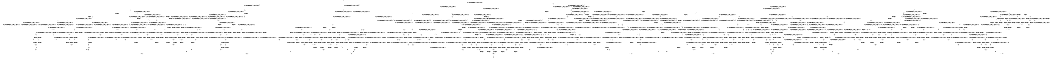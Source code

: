 digraph BCG {
size = "7, 10.5";
center = TRUE;
node [shape = circle];
0 [peripheries = 2];
0 -> 1 [label = "EX !0 !ATOMIC_EXCH_BRANCH (1, +1, TRUE, +0, 3, TRUE) !{}"];
0 -> 2 [label = "EX !2 !ATOMIC_EXCH_BRANCH (1, +1, TRUE, +1, 1, FALSE) !{}"];
0 -> 3 [label = "EX !1 !ATOMIC_EXCH_BRANCH (1, +0, TRUE, +0, 1, TRUE) !{}"];
1 -> 4 [label = "EX !2 !ATOMIC_EXCH_BRANCH (1, +1, TRUE, +1, 1, TRUE) !{0}"];
1 -> 5 [label = "EX !1 !ATOMIC_EXCH_BRANCH (1, +0, TRUE, +0, 1, FALSE) !{0}"];
1 -> 6 [label = "TERMINATE !0"];
2 -> 7 [label = "EX !0 !ATOMIC_EXCH_BRANCH (1, +1, TRUE, +0, 3, FALSE) !{0, 1, 2}"];
2 -> 8 [label = "EX !1 !ATOMIC_EXCH_BRANCH (1, +0, TRUE, +0, 1, FALSE) !{0, 1, 2}"];
2 -> 9 [label = "TERMINATE !2"];
2 -> 10 [label = "EX !0 !ATOMIC_EXCH_BRANCH (1, +1, TRUE, +0, 3, FALSE) !{0, 1, 2}"];
3 -> 11 [label = "EX !1 !ATOMIC_EXCH_BRANCH (1, +0, TRUE, +0, 1, TRUE) !{0, 1}"];
3 -> 12 [label = "EX !0 !ATOMIC_EXCH_BRANCH (1, +1, TRUE, +0, 3, TRUE) !{0, 1}"];
3 -> 13 [label = "EX !2 !ATOMIC_EXCH_BRANCH (1, +1, TRUE, +1, 1, FALSE) !{0, 1}"];
3 -> 14 [label = "EX !0 !ATOMIC_EXCH_BRANCH (1, +1, TRUE, +0, 3, TRUE) !{0, 1}"];
4 -> 15 [label = "EX !2 !ATOMIC_EXCH_BRANCH (1, +1, TRUE, +1, 1, TRUE) !{0, 1, 2}"];
4 -> 16 [label = "EX !1 !ATOMIC_EXCH_BRANCH (1, +0, TRUE, +0, 1, FALSE) !{0, 1, 2}"];
4 -> 17 [label = "TERMINATE !0"];
5 -> 18 [label = "EX !2 !ATOMIC_EXCH_BRANCH (1, +1, TRUE, +1, 1, FALSE) !{0, 1}"];
5 -> 19 [label = "TERMINATE !0"];
5 -> 20 [label = "TERMINATE !1"];
6 -> 21 [label = "EX !2 !ATOMIC_EXCH_BRANCH (1, +1, TRUE, +1, 1, TRUE) !{}"];
6 -> 22 [label = "EX !1 !ATOMIC_EXCH_BRANCH (1, +0, TRUE, +0, 1, FALSE) !{}"];
7 -> 23 [label = "EX !0 !ATOMIC_EXCH_BRANCH (1, +0, TRUE, +1, 1, TRUE) !{0, 1, 2}"];
7 -> 24 [label = "EX !1 !ATOMIC_EXCH_BRANCH (1, +0, TRUE, +0, 1, FALSE) !{0, 1, 2}"];
7 -> 25 [label = "TERMINATE !2"];
7 -> 26 [label = "EX !0 !ATOMIC_EXCH_BRANCH (1, +0, TRUE, +1, 1, TRUE) !{0, 1, 2}"];
8 -> 27 [label = "EX !0 !ATOMIC_EXCH_BRANCH (1, +1, TRUE, +0, 3, TRUE) !{0, 1, 2}"];
8 -> 28 [label = "TERMINATE !2"];
8 -> 29 [label = "TERMINATE !1"];
8 -> 30 [label = "EX !0 !ATOMIC_EXCH_BRANCH (1, +1, TRUE, +0, 3, TRUE) !{0, 1, 2}"];
9 -> 31 [label = "EX !0 !ATOMIC_EXCH_BRANCH (1, +1, TRUE, +0, 3, FALSE) !{0, 1}"];
9 -> 32 [label = "EX !1 !ATOMIC_EXCH_BRANCH (1, +0, TRUE, +0, 1, FALSE) !{0, 1}"];
9 -> 33 [label = "EX !0 !ATOMIC_EXCH_BRANCH (1, +1, TRUE, +0, 3, FALSE) !{0, 1}"];
10 -> 34 [label = "EX !1 !ATOMIC_EXCH_BRANCH (1, +0, TRUE, +0, 1, FALSE) !{0, 1, 2}"];
10 -> 26 [label = "EX !0 !ATOMIC_EXCH_BRANCH (1, +0, TRUE, +1, 1, TRUE) !{0, 1, 2}"];
10 -> 35 [label = "EX !1 !ATOMIC_EXCH_BRANCH (1, +0, TRUE, +0, 1, FALSE) !{0, 1, 2}"];
10 -> 36 [label = "TERMINATE !2"];
11 -> 11 [label = "EX !1 !ATOMIC_EXCH_BRANCH (1, +0, TRUE, +0, 1, TRUE) !{0, 1}"];
11 -> 12 [label = "EX !0 !ATOMIC_EXCH_BRANCH (1, +1, TRUE, +0, 3, TRUE) !{0, 1}"];
11 -> 13 [label = "EX !2 !ATOMIC_EXCH_BRANCH (1, +1, TRUE, +1, 1, FALSE) !{0, 1}"];
11 -> 14 [label = "EX !0 !ATOMIC_EXCH_BRANCH (1, +1, TRUE, +0, 3, TRUE) !{0, 1}"];
12 -> 37 [label = "EX !1 !ATOMIC_EXCH_BRANCH (1, +0, TRUE, +0, 1, FALSE) !{0, 1}"];
12 -> 38 [label = "EX !2 !ATOMIC_EXCH_BRANCH (1, +1, TRUE, +1, 1, TRUE) !{0, 1}"];
12 -> 39 [label = "TERMINATE !0"];
13 -> 8 [label = "EX !1 !ATOMIC_EXCH_BRANCH (1, +0, TRUE, +0, 1, FALSE) !{0, 1, 2}"];
13 -> 40 [label = "EX !0 !ATOMIC_EXCH_BRANCH (1, +1, TRUE, +0, 3, FALSE) !{0, 1, 2}"];
13 -> 41 [label = "TERMINATE !2"];
13 -> 42 [label = "EX !0 !ATOMIC_EXCH_BRANCH (1, +1, TRUE, +0, 3, FALSE) !{0, 1, 2}"];
14 -> 43 [label = "EX !1 !ATOMIC_EXCH_BRANCH (1, +0, TRUE, +0, 1, FALSE) !{0, 1}"];
14 -> 44 [label = "EX !1 !ATOMIC_EXCH_BRANCH (1, +0, TRUE, +0, 1, FALSE) !{0, 1}"];
14 -> 45 [label = "EX !2 !ATOMIC_EXCH_BRANCH (1, +1, TRUE, +1, 1, TRUE) !{0, 1}"];
14 -> 46 [label = "TERMINATE !0"];
15 -> 15 [label = "EX !2 !ATOMIC_EXCH_BRANCH (1, +1, TRUE, +1, 1, TRUE) !{0, 1, 2}"];
15 -> 16 [label = "EX !1 !ATOMIC_EXCH_BRANCH (1, +0, TRUE, +0, 1, FALSE) !{0, 1, 2}"];
15 -> 17 [label = "TERMINATE !0"];
16 -> 27 [label = "EX !2 !ATOMIC_EXCH_BRANCH (1, +1, TRUE, +1, 1, FALSE) !{0, 1, 2}"];
16 -> 47 [label = "TERMINATE !0"];
16 -> 48 [label = "TERMINATE !1"];
17 -> 49 [label = "EX !2 !ATOMIC_EXCH_BRANCH (1, +1, TRUE, +1, 1, TRUE) !{1, 2}"];
17 -> 50 [label = "EX !1 !ATOMIC_EXCH_BRANCH (1, +0, TRUE, +0, 1, FALSE) !{1, 2}"];
17 -> 51 [label = "EX !1 !ATOMIC_EXCH_BRANCH (1, +0, TRUE, +0, 1, FALSE) !{1, 2}"];
18 -> 52 [label = "TERMINATE !0"];
18 -> 53 [label = "TERMINATE !2"];
18 -> 54 [label = "TERMINATE !1"];
19 -> 55 [label = "EX !2 !ATOMIC_EXCH_BRANCH (1, +1, TRUE, +1, 1, FALSE) !{1}"];
19 -> 56 [label = "TERMINATE !1"];
20 -> 57 [label = "EX !2 !ATOMIC_EXCH_BRANCH (1, +1, TRUE, +1, 1, FALSE) !{0}"];
20 -> 56 [label = "TERMINATE !0"];
21 -> 49 [label = "EX !2 !ATOMIC_EXCH_BRANCH (1, +1, TRUE, +1, 1, TRUE) !{1, 2}"];
21 -> 50 [label = "EX !1 !ATOMIC_EXCH_BRANCH (1, +0, TRUE, +0, 1, FALSE) !{1, 2}"];
21 -> 51 [label = "EX !1 !ATOMIC_EXCH_BRANCH (1, +0, TRUE, +0, 1, FALSE) !{1, 2}"];
22 -> 55 [label = "EX !2 !ATOMIC_EXCH_BRANCH (1, +1, TRUE, +1, 1, FALSE) !{1}"];
22 -> 56 [label = "TERMINATE !1"];
23 -> 58 [label = "EX !0 !ATOMIC_EXCH_BRANCH (1, +1, TRUE, +0, 3, TRUE) !{0, 1, 2}"];
23 -> 59 [label = "EX !1 !ATOMIC_EXCH_BRANCH (1, +0, TRUE, +0, 1, TRUE) !{0, 1, 2}"];
23 -> 60 [label = "TERMINATE !2"];
23 -> 61 [label = "EX !0 !ATOMIC_EXCH_BRANCH (1, +1, TRUE, +0, 3, TRUE) !{0, 1, 2}"];
24 -> 62 [label = "EX !0 !ATOMIC_EXCH_BRANCH (1, +0, TRUE, +1, 1, FALSE) !{0, 1, 2}"];
24 -> 63 [label = "TERMINATE !2"];
24 -> 64 [label = "TERMINATE !1"];
24 -> 65 [label = "EX !0 !ATOMIC_EXCH_BRANCH (1, +0, TRUE, +1, 1, FALSE) !{0, 1, 2}"];
25 -> 66 [label = "EX !0 !ATOMIC_EXCH_BRANCH (1, +0, TRUE, +1, 1, TRUE) !{0, 1}"];
25 -> 67 [label = "EX !1 !ATOMIC_EXCH_BRANCH (1, +0, TRUE, +0, 1, FALSE) !{0, 1}"];
25 -> 68 [label = "EX !0 !ATOMIC_EXCH_BRANCH (1, +0, TRUE, +1, 1, TRUE) !{0, 1}"];
26 -> 69 [label = "EX !1 !ATOMIC_EXCH_BRANCH (1, +0, TRUE, +0, 1, TRUE) !{0, 1, 2}"];
26 -> 61 [label = "EX !0 !ATOMIC_EXCH_BRANCH (1, +1, TRUE, +0, 3, TRUE) !{0, 1, 2}"];
26 -> 70 [label = "EX !1 !ATOMIC_EXCH_BRANCH (1, +0, TRUE, +0, 1, TRUE) !{0, 1, 2}"];
26 -> 71 [label = "TERMINATE !2"];
27 -> 52 [label = "TERMINATE !0"];
27 -> 53 [label = "TERMINATE !2"];
27 -> 54 [label = "TERMINATE !1"];
28 -> 72 [label = "EX !0 !ATOMIC_EXCH_BRANCH (1, +1, TRUE, +0, 3, TRUE) !{0, 1}"];
28 -> 73 [label = "TERMINATE !1"];
28 -> 74 [label = "EX !0 !ATOMIC_EXCH_BRANCH (1, +1, TRUE, +0, 3, TRUE) !{0, 1}"];
29 -> 75 [label = "EX !0 !ATOMIC_EXCH_BRANCH (1, +1, TRUE, +0, 3, TRUE) !{0, 2}"];
29 -> 73 [label = "TERMINATE !2"];
29 -> 76 [label = "EX !0 !ATOMIC_EXCH_BRANCH (1, +1, TRUE, +0, 3, TRUE) !{0, 2}"];
30 -> 77 [label = "TERMINATE !0"];
30 -> 78 [label = "TERMINATE !2"];
30 -> 79 [label = "TERMINATE !1"];
31 -> 66 [label = "EX !0 !ATOMIC_EXCH_BRANCH (1, +0, TRUE, +1, 1, TRUE) !{0, 1}"];
31 -> 67 [label = "EX !1 !ATOMIC_EXCH_BRANCH (1, +0, TRUE, +0, 1, FALSE) !{0, 1}"];
31 -> 68 [label = "EX !0 !ATOMIC_EXCH_BRANCH (1, +0, TRUE, +1, 1, TRUE) !{0, 1}"];
32 -> 72 [label = "EX !0 !ATOMIC_EXCH_BRANCH (1, +1, TRUE, +0, 3, TRUE) !{0, 1}"];
32 -> 73 [label = "TERMINATE !1"];
32 -> 74 [label = "EX !0 !ATOMIC_EXCH_BRANCH (1, +1, TRUE, +0, 3, TRUE) !{0, 1}"];
33 -> 80 [label = "EX !1 !ATOMIC_EXCH_BRANCH (1, +0, TRUE, +0, 1, FALSE) !{0, 1}"];
33 -> 68 [label = "EX !0 !ATOMIC_EXCH_BRANCH (1, +0, TRUE, +1, 1, TRUE) !{0, 1}"];
33 -> 81 [label = "EX !1 !ATOMIC_EXCH_BRANCH (1, +0, TRUE, +0, 1, FALSE) !{0, 1}"];
34 -> 82 [label = "EX !0 !ATOMIC_EXCH_BRANCH (1, +0, TRUE, +1, 1, FALSE) !{0, 1, 2}"];
34 -> 83 [label = "TERMINATE !2"];
34 -> 84 [label = "TERMINATE !1"];
35 -> 65 [label = "EX !0 !ATOMIC_EXCH_BRANCH (1, +0, TRUE, +1, 1, FALSE) !{0, 1, 2}"];
35 -> 85 [label = "TERMINATE !2"];
35 -> 86 [label = "TERMINATE !1"];
36 -> 87 [label = "EX !0 !ATOMIC_EXCH_BRANCH (1, +0, TRUE, +1, 1, TRUE) !{0, 1}"];
36 -> 88 [label = "EX !1 !ATOMIC_EXCH_BRANCH (1, +0, TRUE, +0, 1, FALSE) !{0, 1}"];
37 -> 18 [label = "EX !2 !ATOMIC_EXCH_BRANCH (1, +1, TRUE, +1, 1, FALSE) !{0, 1}"];
37 -> 19 [label = "TERMINATE !0"];
37 -> 20 [label = "TERMINATE !1"];
38 -> 16 [label = "EX !1 !ATOMIC_EXCH_BRANCH (1, +0, TRUE, +0, 1, FALSE) !{0, 1, 2}"];
38 -> 89 [label = "EX !2 !ATOMIC_EXCH_BRANCH (1, +1, TRUE, +1, 1, TRUE) !{0, 1, 2}"];
38 -> 90 [label = "TERMINATE !0"];
39 -> 91 [label = "EX !1 !ATOMIC_EXCH_BRANCH (1, +0, TRUE, +0, 1, FALSE) !{1}"];
39 -> 92 [label = "EX !2 !ATOMIC_EXCH_BRANCH (1, +1, TRUE, +1, 1, TRUE) !{1}"];
39 -> 93 [label = "EX !1 !ATOMIC_EXCH_BRANCH (1, +0, TRUE, +0, 1, FALSE) !{1}"];
40 -> 94 [label = "EX !0 !ATOMIC_EXCH_BRANCH (1, +0, TRUE, +1, 1, TRUE) !{0, 1, 2}"];
40 -> 24 [label = "EX !1 !ATOMIC_EXCH_BRANCH (1, +0, TRUE, +0, 1, FALSE) !{0, 1, 2}"];
40 -> 95 [label = "TERMINATE !2"];
40 -> 96 [label = "EX !0 !ATOMIC_EXCH_BRANCH (1, +0, TRUE, +1, 1, TRUE) !{0, 1, 2}"];
41 -> 32 [label = "EX !1 !ATOMIC_EXCH_BRANCH (1, +0, TRUE, +0, 1, FALSE) !{0, 1}"];
41 -> 97 [label = "EX !0 !ATOMIC_EXCH_BRANCH (1, +1, TRUE, +0, 3, FALSE) !{0, 1}"];
41 -> 98 [label = "EX !0 !ATOMIC_EXCH_BRANCH (1, +1, TRUE, +0, 3, FALSE) !{0, 1}"];
42 -> 34 [label = "EX !1 !ATOMIC_EXCH_BRANCH (1, +0, TRUE, +0, 1, FALSE) !{0, 1, 2}"];
42 -> 96 [label = "EX !0 !ATOMIC_EXCH_BRANCH (1, +0, TRUE, +1, 1, TRUE) !{0, 1, 2}"];
42 -> 35 [label = "EX !1 !ATOMIC_EXCH_BRANCH (1, +0, TRUE, +0, 1, FALSE) !{0, 1, 2}"];
42 -> 99 [label = "TERMINATE !2"];
43 -> 100 [label = "EX !2 !ATOMIC_EXCH_BRANCH (1, +1, TRUE, +1, 1, FALSE) !{0, 1}"];
43 -> 101 [label = "TERMINATE !0"];
43 -> 102 [label = "TERMINATE !1"];
44 -> 103 [label = "EX !2 !ATOMIC_EXCH_BRANCH (1, +1, TRUE, +1, 1, FALSE) !{0, 1}"];
44 -> 104 [label = "TERMINATE !0"];
44 -> 105 [label = "TERMINATE !1"];
45 -> 106 [label = "EX !1 !ATOMIC_EXCH_BRANCH (1, +0, TRUE, +0, 1, FALSE) !{0, 1, 2}"];
45 -> 107 [label = "EX !2 !ATOMIC_EXCH_BRANCH (1, +1, TRUE, +1, 1, TRUE) !{0, 1, 2}"];
45 -> 108 [label = "TERMINATE !0"];
46 -> 109 [label = "EX !1 !ATOMIC_EXCH_BRANCH (1, +0, TRUE, +0, 1, FALSE) !{1}"];
46 -> 110 [label = "EX !2 !ATOMIC_EXCH_BRANCH (1, +1, TRUE, +1, 1, TRUE) !{1}"];
47 -> 111 [label = "EX !2 !ATOMIC_EXCH_BRANCH (1, +1, TRUE, +1, 1, FALSE) !{1, 2}"];
47 -> 112 [label = "TERMINATE !1"];
48 -> 75 [label = "EX !2 !ATOMIC_EXCH_BRANCH (1, +1, TRUE, +1, 1, FALSE) !{0, 2}"];
48 -> 112 [label = "TERMINATE !0"];
49 -> 49 [label = "EX !2 !ATOMIC_EXCH_BRANCH (1, +1, TRUE, +1, 1, TRUE) !{1, 2}"];
49 -> 50 [label = "EX !1 !ATOMIC_EXCH_BRANCH (1, +0, TRUE, +0, 1, FALSE) !{1, 2}"];
49 -> 51 [label = "EX !1 !ATOMIC_EXCH_BRANCH (1, +0, TRUE, +0, 1, FALSE) !{1, 2}"];
50 -> 111 [label = "EX !2 !ATOMIC_EXCH_BRANCH (1, +1, TRUE, +1, 1, FALSE) !{1, 2}"];
50 -> 112 [label = "TERMINATE !1"];
51 -> 113 [label = "EX !2 !ATOMIC_EXCH_BRANCH (1, +1, TRUE, +1, 1, FALSE) !{1, 2}"];
51 -> 114 [label = "EX !2 !ATOMIC_EXCH_BRANCH (1, +1, TRUE, +1, 1, FALSE) !{1, 2}"];
51 -> 115 [label = "TERMINATE !1"];
52 -> 116 [label = "TERMINATE !2"];
52 -> 117 [label = "TERMINATE !1"];
53 -> 116 [label = "TERMINATE !0"];
53 -> 118 [label = "TERMINATE !1"];
54 -> 117 [label = "TERMINATE !0"];
54 -> 118 [label = "TERMINATE !2"];
55 -> 116 [label = "TERMINATE !2"];
55 -> 117 [label = "TERMINATE !1"];
56 -> 119 [label = "EX !2 !ATOMIC_EXCH_BRANCH (1, +1, TRUE, +1, 1, FALSE) !{}"];
57 -> 117 [label = "TERMINATE !0"];
57 -> 118 [label = "TERMINATE !2"];
58 -> 120 [label = "EX !1 !ATOMIC_EXCH_BRANCH (1, +0, TRUE, +0, 1, FALSE) !{0, 1, 2}"];
58 -> 121 [label = "TERMINATE !0"];
58 -> 122 [label = "TERMINATE !2"];
59 -> 123 [label = "EX !0 !ATOMIC_EXCH_BRANCH (1, +1, TRUE, +0, 3, TRUE) !{0, 1, 2}"];
59 -> 59 [label = "EX !1 !ATOMIC_EXCH_BRANCH (1, +0, TRUE, +0, 1, TRUE) !{0, 1, 2}"];
59 -> 124 [label = "TERMINATE !2"];
59 -> 125 [label = "EX !0 !ATOMIC_EXCH_BRANCH (1, +1, TRUE, +0, 3, TRUE) !{0, 1, 2}"];
60 -> 126 [label = "EX !0 !ATOMIC_EXCH_BRANCH (1, +1, TRUE, +0, 3, TRUE) !{0, 1}"];
60 -> 127 [label = "EX !1 !ATOMIC_EXCH_BRANCH (1, +0, TRUE, +0, 1, TRUE) !{0, 1}"];
60 -> 128 [label = "EX !0 !ATOMIC_EXCH_BRANCH (1, +1, TRUE, +0, 3, TRUE) !{0, 1}"];
61 -> 129 [label = "EX !1 !ATOMIC_EXCH_BRANCH (1, +0, TRUE, +0, 1, FALSE) !{0, 1, 2}"];
61 -> 130 [label = "EX !1 !ATOMIC_EXCH_BRANCH (1, +0, TRUE, +0, 1, FALSE) !{0, 1, 2}"];
61 -> 131 [label = "TERMINATE !0"];
61 -> 132 [label = "TERMINATE !2"];
62 -> 133 [label = "TERMINATE !0"];
62 -> 134 [label = "TERMINATE !2"];
62 -> 135 [label = "TERMINATE !1"];
63 -> 136 [label = "EX !0 !ATOMIC_EXCH_BRANCH (1, +0, TRUE, +1, 1, FALSE) !{0, 1}"];
63 -> 137 [label = "TERMINATE !1"];
63 -> 138 [label = "EX !0 !ATOMIC_EXCH_BRANCH (1, +0, TRUE, +1, 1, FALSE) !{0, 1}"];
64 -> 139 [label = "EX !0 !ATOMIC_EXCH_BRANCH (1, +0, TRUE, +1, 1, FALSE) !{0, 2}"];
64 -> 137 [label = "TERMINATE !2"];
64 -> 140 [label = "EX !0 !ATOMIC_EXCH_BRANCH (1, +0, TRUE, +1, 1, FALSE) !{0, 2}"];
65 -> 141 [label = "TERMINATE !0"];
65 -> 142 [label = "TERMINATE !2"];
65 -> 143 [label = "TERMINATE !1"];
66 -> 126 [label = "EX !0 !ATOMIC_EXCH_BRANCH (1, +1, TRUE, +0, 3, TRUE) !{0, 1}"];
66 -> 127 [label = "EX !1 !ATOMIC_EXCH_BRANCH (1, +0, TRUE, +0, 1, TRUE) !{0, 1}"];
66 -> 128 [label = "EX !0 !ATOMIC_EXCH_BRANCH (1, +1, TRUE, +0, 3, TRUE) !{0, 1}"];
67 -> 136 [label = "EX !0 !ATOMIC_EXCH_BRANCH (1, +0, TRUE, +1, 1, FALSE) !{0, 1}"];
67 -> 137 [label = "TERMINATE !1"];
67 -> 138 [label = "EX !0 !ATOMIC_EXCH_BRANCH (1, +0, TRUE, +1, 1, FALSE) !{0, 1}"];
68 -> 144 [label = "EX !1 !ATOMIC_EXCH_BRANCH (1, +0, TRUE, +0, 1, TRUE) !{0, 1}"];
68 -> 128 [label = "EX !0 !ATOMIC_EXCH_BRANCH (1, +1, TRUE, +0, 3, TRUE) !{0, 1}"];
68 -> 145 [label = "EX !1 !ATOMIC_EXCH_BRANCH (1, +0, TRUE, +0, 1, TRUE) !{0, 1}"];
69 -> 146 [label = "EX !0 !ATOMIC_EXCH_BRANCH (1, +1, TRUE, +0, 3, TRUE) !{0, 1, 2}"];
69 -> 69 [label = "EX !1 !ATOMIC_EXCH_BRANCH (1, +0, TRUE, +0, 1, TRUE) !{0, 1, 2}"];
69 -> 147 [label = "TERMINATE !2"];
70 -> 69 [label = "EX !1 !ATOMIC_EXCH_BRANCH (1, +0, TRUE, +0, 1, TRUE) !{0, 1, 2}"];
70 -> 125 [label = "EX !0 !ATOMIC_EXCH_BRANCH (1, +1, TRUE, +0, 3, TRUE) !{0, 1, 2}"];
70 -> 70 [label = "EX !1 !ATOMIC_EXCH_BRANCH (1, +0, TRUE, +0, 1, TRUE) !{0, 1, 2}"];
70 -> 148 [label = "TERMINATE !2"];
71 -> 149 [label = "EX !0 !ATOMIC_EXCH_BRANCH (1, +1, TRUE, +0, 3, TRUE) !{0, 1}"];
71 -> 150 [label = "EX !1 !ATOMIC_EXCH_BRANCH (1, +0, TRUE, +0, 1, TRUE) !{0, 1}"];
72 -> 116 [label = "TERMINATE !0"];
72 -> 118 [label = "TERMINATE !1"];
73 -> 151 [label = "EX !0 !ATOMIC_EXCH_BRANCH (1, +1, TRUE, +0, 3, TRUE) !{0}"];
73 -> 152 [label = "EX !0 !ATOMIC_EXCH_BRANCH (1, +1, TRUE, +0, 3, TRUE) !{0}"];
74 -> 153 [label = "TERMINATE !0"];
74 -> 154 [label = "TERMINATE !1"];
75 -> 117 [label = "TERMINATE !0"];
75 -> 118 [label = "TERMINATE !2"];
76 -> 155 [label = "TERMINATE !0"];
76 -> 156 [label = "TERMINATE !2"];
77 -> 157 [label = "TERMINATE !2"];
77 -> 158 [label = "TERMINATE !1"];
78 -> 157 [label = "TERMINATE !0"];
78 -> 159 [label = "TERMINATE !1"];
79 -> 158 [label = "TERMINATE !0"];
79 -> 159 [label = "TERMINATE !2"];
80 -> 160 [label = "EX !0 !ATOMIC_EXCH_BRANCH (1, +0, TRUE, +1, 1, FALSE) !{0, 1}"];
80 -> 161 [label = "TERMINATE !1"];
80 -> 138 [label = "EX !0 !ATOMIC_EXCH_BRANCH (1, +0, TRUE, +1, 1, FALSE) !{0, 1}"];
81 -> 138 [label = "EX !0 !ATOMIC_EXCH_BRANCH (1, +0, TRUE, +1, 1, FALSE) !{0, 1}"];
81 -> 162 [label = "TERMINATE !1"];
82 -> 163 [label = "TERMINATE !0"];
82 -> 164 [label = "TERMINATE !2"];
82 -> 165 [label = "TERMINATE !1"];
83 -> 166 [label = "EX !0 !ATOMIC_EXCH_BRANCH (1, +0, TRUE, +1, 1, FALSE) !{0, 1}"];
83 -> 167 [label = "TERMINATE !1"];
84 -> 168 [label = "EX !0 !ATOMIC_EXCH_BRANCH (1, +0, TRUE, +1, 1, FALSE) !{0, 2}"];
84 -> 167 [label = "TERMINATE !2"];
85 -> 169 [label = "EX !0 !ATOMIC_EXCH_BRANCH (1, +0, TRUE, +1, 1, FALSE) !{0, 1}"];
85 -> 170 [label = "TERMINATE !1"];
86 -> 171 [label = "EX !0 !ATOMIC_EXCH_BRANCH (1, +0, TRUE, +1, 1, FALSE) !{0, 2}"];
86 -> 170 [label = "TERMINATE !2"];
87 -> 149 [label = "EX !0 !ATOMIC_EXCH_BRANCH (1, +1, TRUE, +0, 3, TRUE) !{0, 1}"];
87 -> 150 [label = "EX !1 !ATOMIC_EXCH_BRANCH (1, +0, TRUE, +0, 1, TRUE) !{0, 1}"];
88 -> 169 [label = "EX !0 !ATOMIC_EXCH_BRANCH (1, +0, TRUE, +1, 1, FALSE) !{0, 1}"];
88 -> 170 [label = "TERMINATE !1"];
89 -> 16 [label = "EX !1 !ATOMIC_EXCH_BRANCH (1, +0, TRUE, +0, 1, FALSE) !{0, 1, 2}"];
89 -> 89 [label = "EX !2 !ATOMIC_EXCH_BRANCH (1, +1, TRUE, +1, 1, TRUE) !{0, 1, 2}"];
89 -> 90 [label = "TERMINATE !0"];
90 -> 50 [label = "EX !1 !ATOMIC_EXCH_BRANCH (1, +0, TRUE, +0, 1, FALSE) !{1, 2}"];
90 -> 172 [label = "EX !2 !ATOMIC_EXCH_BRANCH (1, +1, TRUE, +1, 1, TRUE) !{1, 2}"];
90 -> 51 [label = "EX !1 !ATOMIC_EXCH_BRANCH (1, +0, TRUE, +0, 1, FALSE) !{1, 2}"];
91 -> 55 [label = "EX !2 !ATOMIC_EXCH_BRANCH (1, +1, TRUE, +1, 1, FALSE) !{1}"];
91 -> 56 [label = "TERMINATE !1"];
92 -> 50 [label = "EX !1 !ATOMIC_EXCH_BRANCH (1, +0, TRUE, +0, 1, FALSE) !{1, 2}"];
92 -> 172 [label = "EX !2 !ATOMIC_EXCH_BRANCH (1, +1, TRUE, +1, 1, TRUE) !{1, 2}"];
92 -> 51 [label = "EX !1 !ATOMIC_EXCH_BRANCH (1, +0, TRUE, +0, 1, FALSE) !{1, 2}"];
93 -> 173 [label = "EX !2 !ATOMIC_EXCH_BRANCH (1, +1, TRUE, +1, 1, FALSE) !{1}"];
93 -> 174 [label = "TERMINATE !1"];
94 -> 123 [label = "EX !0 !ATOMIC_EXCH_BRANCH (1, +1, TRUE, +0, 3, TRUE) !{0, 1, 2}"];
94 -> 59 [label = "EX !1 !ATOMIC_EXCH_BRANCH (1, +0, TRUE, +0, 1, TRUE) !{0, 1, 2}"];
94 -> 124 [label = "TERMINATE !2"];
94 -> 125 [label = "EX !0 !ATOMIC_EXCH_BRANCH (1, +1, TRUE, +0, 3, TRUE) !{0, 1, 2}"];
95 -> 175 [label = "EX !0 !ATOMIC_EXCH_BRANCH (1, +0, TRUE, +1, 1, TRUE) !{0, 1}"];
95 -> 67 [label = "EX !1 !ATOMIC_EXCH_BRANCH (1, +0, TRUE, +0, 1, FALSE) !{0, 1}"];
95 -> 176 [label = "EX !0 !ATOMIC_EXCH_BRANCH (1, +0, TRUE, +1, 1, TRUE) !{0, 1}"];
96 -> 69 [label = "EX !1 !ATOMIC_EXCH_BRANCH (1, +0, TRUE, +0, 1, TRUE) !{0, 1, 2}"];
96 -> 125 [label = "EX !0 !ATOMIC_EXCH_BRANCH (1, +1, TRUE, +0, 3, TRUE) !{0, 1, 2}"];
96 -> 70 [label = "EX !1 !ATOMIC_EXCH_BRANCH (1, +0, TRUE, +0, 1, TRUE) !{0, 1, 2}"];
96 -> 148 [label = "TERMINATE !2"];
97 -> 175 [label = "EX !0 !ATOMIC_EXCH_BRANCH (1, +0, TRUE, +1, 1, TRUE) !{0, 1}"];
97 -> 67 [label = "EX !1 !ATOMIC_EXCH_BRANCH (1, +0, TRUE, +0, 1, FALSE) !{0, 1}"];
97 -> 176 [label = "EX !0 !ATOMIC_EXCH_BRANCH (1, +0, TRUE, +1, 1, TRUE) !{0, 1}"];
98 -> 80 [label = "EX !1 !ATOMIC_EXCH_BRANCH (1, +0, TRUE, +0, 1, FALSE) !{0, 1}"];
98 -> 176 [label = "EX !0 !ATOMIC_EXCH_BRANCH (1, +0, TRUE, +1, 1, TRUE) !{0, 1}"];
98 -> 81 [label = "EX !1 !ATOMIC_EXCH_BRANCH (1, +0, TRUE, +0, 1, FALSE) !{0, 1}"];
99 -> 177 [label = "EX !0 !ATOMIC_EXCH_BRANCH (1, +0, TRUE, +1, 1, TRUE) !{0, 1}"];
99 -> 88 [label = "EX !1 !ATOMIC_EXCH_BRANCH (1, +0, TRUE, +0, 1, FALSE) !{0, 1}"];
100 -> 178 [label = "TERMINATE !0"];
100 -> 179 [label = "TERMINATE !2"];
100 -> 180 [label = "TERMINATE !1"];
101 -> 181 [label = "EX !2 !ATOMIC_EXCH_BRANCH (1, +1, TRUE, +1, 1, FALSE) !{1}"];
101 -> 182 [label = "TERMINATE !1"];
102 -> 183 [label = "EX !2 !ATOMIC_EXCH_BRANCH (1, +1, TRUE, +1, 1, FALSE) !{0}"];
102 -> 182 [label = "TERMINATE !0"];
103 -> 184 [label = "TERMINATE !0"];
103 -> 185 [label = "TERMINATE !2"];
103 -> 186 [label = "TERMINATE !1"];
104 -> 187 [label = "EX !2 !ATOMIC_EXCH_BRANCH (1, +1, TRUE, +1, 1, FALSE) !{1}"];
104 -> 188 [label = "TERMINATE !1"];
105 -> 189 [label = "EX !2 !ATOMIC_EXCH_BRANCH (1, +1, TRUE, +1, 1, FALSE) !{0}"];
105 -> 188 [label = "TERMINATE !0"];
106 -> 190 [label = "EX !2 !ATOMIC_EXCH_BRANCH (1, +1, TRUE, +1, 1, FALSE) !{0, 1, 2}"];
106 -> 191 [label = "TERMINATE !0"];
106 -> 192 [label = "TERMINATE !1"];
107 -> 106 [label = "EX !1 !ATOMIC_EXCH_BRANCH (1, +0, TRUE, +0, 1, FALSE) !{0, 1, 2}"];
107 -> 107 [label = "EX !2 !ATOMIC_EXCH_BRANCH (1, +1, TRUE, +1, 1, TRUE) !{0, 1, 2}"];
107 -> 108 [label = "TERMINATE !0"];
108 -> 193 [label = "EX !1 !ATOMIC_EXCH_BRANCH (1, +0, TRUE, +0, 1, FALSE) !{1, 2}"];
108 -> 194 [label = "EX !2 !ATOMIC_EXCH_BRANCH (1, +1, TRUE, +1, 1, TRUE) !{1, 2}"];
109 -> 187 [label = "EX !2 !ATOMIC_EXCH_BRANCH (1, +1, TRUE, +1, 1, FALSE) !{1}"];
109 -> 188 [label = "TERMINATE !1"];
110 -> 193 [label = "EX !1 !ATOMIC_EXCH_BRANCH (1, +0, TRUE, +0, 1, FALSE) !{1, 2}"];
110 -> 194 [label = "EX !2 !ATOMIC_EXCH_BRANCH (1, +1, TRUE, +1, 1, TRUE) !{1, 2}"];
111 -> 116 [label = "TERMINATE !2"];
111 -> 117 [label = "TERMINATE !1"];
112 -> 195 [label = "EX !2 !ATOMIC_EXCH_BRANCH (1, +1, TRUE, +1, 1, FALSE) !{2}"];
112 -> 196 [label = "EX !2 !ATOMIC_EXCH_BRANCH (1, +1, TRUE, +1, 1, FALSE) !{2}"];
113 -> 197 [label = "TERMINATE !2"];
113 -> 198 [label = "TERMINATE !1"];
114 -> 199 [label = "TERMINATE !2"];
114 -> 200 [label = "TERMINATE !1"];
115 -> 201 [label = "EX !2 !ATOMIC_EXCH_BRANCH (1, +1, TRUE, +1, 1, FALSE) !{2}"];
116 -> 202 [label = "TERMINATE !1"];
117 -> 202 [label = "TERMINATE !2"];
118 -> 202 [label = "TERMINATE !0"];
119 -> 202 [label = "TERMINATE !2"];
120 -> 133 [label = "TERMINATE !0"];
120 -> 134 [label = "TERMINATE !2"];
120 -> 135 [label = "TERMINATE !1"];
121 -> 203 [label = "EX !1 !ATOMIC_EXCH_BRANCH (1, +0, TRUE, +0, 1, FALSE) !{1, 2}"];
121 -> 204 [label = "TERMINATE !2"];
121 -> 205 [label = "EX !1 !ATOMIC_EXCH_BRANCH (1, +0, TRUE, +0, 1, FALSE) !{1, 2}"];
122 -> 206 [label = "EX !1 !ATOMIC_EXCH_BRANCH (1, +0, TRUE, +0, 1, FALSE) !{0, 1}"];
122 -> 204 [label = "TERMINATE !0"];
123 -> 120 [label = "EX !1 !ATOMIC_EXCH_BRANCH (1, +0, TRUE, +0, 1, FALSE) !{0, 1, 2}"];
123 -> 207 [label = "TERMINATE !0"];
123 -> 208 [label = "TERMINATE !2"];
124 -> 209 [label = "EX !0 !ATOMIC_EXCH_BRANCH (1, +1, TRUE, +0, 3, TRUE) !{0, 1}"];
124 -> 127 [label = "EX !1 !ATOMIC_EXCH_BRANCH (1, +0, TRUE, +0, 1, TRUE) !{0, 1}"];
124 -> 210 [label = "EX !0 !ATOMIC_EXCH_BRANCH (1, +1, TRUE, +0, 3, TRUE) !{0, 1}"];
125 -> 129 [label = "EX !1 !ATOMIC_EXCH_BRANCH (1, +0, TRUE, +0, 1, FALSE) !{0, 1, 2}"];
125 -> 130 [label = "EX !1 !ATOMIC_EXCH_BRANCH (1, +0, TRUE, +0, 1, FALSE) !{0, 1, 2}"];
125 -> 211 [label = "TERMINATE !0"];
125 -> 212 [label = "TERMINATE !2"];
126 -> 206 [label = "EX !1 !ATOMIC_EXCH_BRANCH (1, +0, TRUE, +0, 1, FALSE) !{0, 1}"];
126 -> 204 [label = "TERMINATE !0"];
127 -> 209 [label = "EX !0 !ATOMIC_EXCH_BRANCH (1, +1, TRUE, +0, 3, TRUE) !{0, 1}"];
127 -> 127 [label = "EX !1 !ATOMIC_EXCH_BRANCH (1, +0, TRUE, +0, 1, TRUE) !{0, 1}"];
127 -> 210 [label = "EX !0 !ATOMIC_EXCH_BRANCH (1, +1, TRUE, +0, 3, TRUE) !{0, 1}"];
128 -> 213 [label = "EX !1 !ATOMIC_EXCH_BRANCH (1, +0, TRUE, +0, 1, FALSE) !{0, 1}"];
128 -> 214 [label = "EX !1 !ATOMIC_EXCH_BRANCH (1, +0, TRUE, +0, 1, FALSE) !{0, 1}"];
128 -> 215 [label = "TERMINATE !0"];
129 -> 163 [label = "TERMINATE !0"];
129 -> 164 [label = "TERMINATE !2"];
129 -> 165 [label = "TERMINATE !1"];
130 -> 141 [label = "TERMINATE !0"];
130 -> 142 [label = "TERMINATE !2"];
130 -> 143 [label = "TERMINATE !1"];
131 -> 216 [label = "EX !1 !ATOMIC_EXCH_BRANCH (1, +0, TRUE, +0, 1, FALSE) !{1, 2}"];
131 -> 217 [label = "TERMINATE !2"];
132 -> 218 [label = "EX !1 !ATOMIC_EXCH_BRANCH (1, +0, TRUE, +0, 1, FALSE) !{0, 1}"];
132 -> 217 [label = "TERMINATE !0"];
133 -> 219 [label = "TERMINATE !2"];
133 -> 220 [label = "TERMINATE !1"];
134 -> 219 [label = "TERMINATE !0"];
134 -> 221 [label = "TERMINATE !1"];
135 -> 220 [label = "TERMINATE !0"];
135 -> 221 [label = "TERMINATE !2"];
136 -> 219 [label = "TERMINATE !0"];
136 -> 221 [label = "TERMINATE !1"];
137 -> 222 [label = "EX !0 !ATOMIC_EXCH_BRANCH (1, +0, TRUE, +1, 1, FALSE) !{0}"];
137 -> 223 [label = "EX !0 !ATOMIC_EXCH_BRANCH (1, +0, TRUE, +1, 1, FALSE) !{0}"];
138 -> 224 [label = "TERMINATE !0"];
138 -> 225 [label = "TERMINATE !1"];
139 -> 220 [label = "TERMINATE !0"];
139 -> 221 [label = "TERMINATE !2"];
140 -> 226 [label = "TERMINATE !0"];
140 -> 227 [label = "TERMINATE !2"];
141 -> 228 [label = "TERMINATE !2"];
141 -> 229 [label = "TERMINATE !1"];
142 -> 228 [label = "TERMINATE !0"];
142 -> 230 [label = "TERMINATE !1"];
143 -> 229 [label = "TERMINATE !0"];
143 -> 230 [label = "TERMINATE !2"];
144 -> 231 [label = "EX !0 !ATOMIC_EXCH_BRANCH (1, +1, TRUE, +0, 3, TRUE) !{0, 1}"];
144 -> 144 [label = "EX !1 !ATOMIC_EXCH_BRANCH (1, +0, TRUE, +0, 1, TRUE) !{0, 1}"];
144 -> 210 [label = "EX !0 !ATOMIC_EXCH_BRANCH (1, +1, TRUE, +0, 3, TRUE) !{0, 1}"];
145 -> 144 [label = "EX !1 !ATOMIC_EXCH_BRANCH (1, +0, TRUE, +0, 1, TRUE) !{0, 1}"];
145 -> 210 [label = "EX !0 !ATOMIC_EXCH_BRANCH (1, +1, TRUE, +0, 3, TRUE) !{0, 1}"];
145 -> 145 [label = "EX !1 !ATOMIC_EXCH_BRANCH (1, +0, TRUE, +0, 1, TRUE) !{0, 1}"];
146 -> 129 [label = "EX !1 !ATOMIC_EXCH_BRANCH (1, +0, TRUE, +0, 1, FALSE) !{0, 1, 2}"];
146 -> 232 [label = "TERMINATE !0"];
146 -> 233 [label = "TERMINATE !2"];
147 -> 234 [label = "EX !0 !ATOMIC_EXCH_BRANCH (1, +1, TRUE, +0, 3, TRUE) !{0, 1}"];
147 -> 235 [label = "EX !1 !ATOMIC_EXCH_BRANCH (1, +0, TRUE, +0, 1, TRUE) !{0, 1}"];
148 -> 236 [label = "EX !0 !ATOMIC_EXCH_BRANCH (1, +1, TRUE, +0, 3, TRUE) !{0, 1}"];
148 -> 150 [label = "EX !1 !ATOMIC_EXCH_BRANCH (1, +0, TRUE, +0, 1, TRUE) !{0, 1}"];
149 -> 218 [label = "EX !1 !ATOMIC_EXCH_BRANCH (1, +0, TRUE, +0, 1, FALSE) !{0, 1}"];
149 -> 217 [label = "TERMINATE !0"];
150 -> 236 [label = "EX !0 !ATOMIC_EXCH_BRANCH (1, +1, TRUE, +0, 3, TRUE) !{0, 1}"];
150 -> 150 [label = "EX !1 !ATOMIC_EXCH_BRANCH (1, +0, TRUE, +0, 1, TRUE) !{0, 1}"];
151 -> 202 [label = "TERMINATE !0"];
152 -> 237 [label = "TERMINATE !0"];
153 -> 238 [label = "TERMINATE !1"];
154 -> 238 [label = "TERMINATE !0"];
155 -> 239 [label = "TERMINATE !2"];
156 -> 239 [label = "TERMINATE !0"];
157 -> 240 [label = "TERMINATE !1"];
158 -> 240 [label = "TERMINATE !2"];
159 -> 240 [label = "TERMINATE !0"];
160 -> 241 [label = "TERMINATE !0"];
160 -> 242 [label = "TERMINATE !1"];
161 -> 243 [label = "EX !0 !ATOMIC_EXCH_BRANCH (1, +0, TRUE, +1, 1, FALSE) !{0}"];
162 -> 244 [label = "EX !0 !ATOMIC_EXCH_BRANCH (1, +0, TRUE, +1, 1, FALSE) !{0}"];
163 -> 245 [label = "TERMINATE !2"];
163 -> 246 [label = "TERMINATE !1"];
164 -> 245 [label = "TERMINATE !0"];
164 -> 247 [label = "TERMINATE !1"];
165 -> 246 [label = "TERMINATE !0"];
165 -> 247 [label = "TERMINATE !2"];
166 -> 245 [label = "TERMINATE !0"];
166 -> 247 [label = "TERMINATE !1"];
167 -> 248 [label = "EX !0 !ATOMIC_EXCH_BRANCH (1, +0, TRUE, +1, 1, FALSE) !{0}"];
168 -> 246 [label = "TERMINATE !0"];
168 -> 247 [label = "TERMINATE !2"];
169 -> 228 [label = "TERMINATE !0"];
169 -> 230 [label = "TERMINATE !1"];
170 -> 249 [label = "EX !0 !ATOMIC_EXCH_BRANCH (1, +0, TRUE, +1, 1, FALSE) !{0}"];
171 -> 229 [label = "TERMINATE !0"];
171 -> 230 [label = "TERMINATE !2"];
172 -> 50 [label = "EX !1 !ATOMIC_EXCH_BRANCH (1, +0, TRUE, +0, 1, FALSE) !{1, 2}"];
172 -> 172 [label = "EX !2 !ATOMIC_EXCH_BRANCH (1, +1, TRUE, +1, 1, TRUE) !{1, 2}"];
172 -> 51 [label = "EX !1 !ATOMIC_EXCH_BRANCH (1, +0, TRUE, +0, 1, FALSE) !{1, 2}"];
173 -> 250 [label = "TERMINATE !2"];
173 -> 251 [label = "TERMINATE !1"];
174 -> 252 [label = "EX !2 !ATOMIC_EXCH_BRANCH (1, +1, TRUE, +1, 1, FALSE) !{}"];
175 -> 209 [label = "EX !0 !ATOMIC_EXCH_BRANCH (1, +1, TRUE, +0, 3, TRUE) !{0, 1}"];
175 -> 127 [label = "EX !1 !ATOMIC_EXCH_BRANCH (1, +0, TRUE, +0, 1, TRUE) !{0, 1}"];
175 -> 210 [label = "EX !0 !ATOMIC_EXCH_BRANCH (1, +1, TRUE, +0, 3, TRUE) !{0, 1}"];
176 -> 144 [label = "EX !1 !ATOMIC_EXCH_BRANCH (1, +0, TRUE, +0, 1, TRUE) !{0, 1}"];
176 -> 210 [label = "EX !0 !ATOMIC_EXCH_BRANCH (1, +1, TRUE, +0, 3, TRUE) !{0, 1}"];
176 -> 145 [label = "EX !1 !ATOMIC_EXCH_BRANCH (1, +0, TRUE, +0, 1, TRUE) !{0, 1}"];
177 -> 236 [label = "EX !0 !ATOMIC_EXCH_BRANCH (1, +1, TRUE, +0, 3, TRUE) !{0, 1}"];
177 -> 150 [label = "EX !1 !ATOMIC_EXCH_BRANCH (1, +0, TRUE, +0, 1, TRUE) !{0, 1}"];
178 -> 253 [label = "TERMINATE !2"];
178 -> 254 [label = "TERMINATE !1"];
179 -> 253 [label = "TERMINATE !0"];
179 -> 255 [label = "TERMINATE !1"];
180 -> 254 [label = "TERMINATE !0"];
180 -> 255 [label = "TERMINATE !2"];
181 -> 253 [label = "TERMINATE !2"];
181 -> 254 [label = "TERMINATE !1"];
182 -> 256 [label = "EX !2 !ATOMIC_EXCH_BRANCH (1, +1, TRUE, +1, 1, FALSE) !{}"];
183 -> 254 [label = "TERMINATE !0"];
183 -> 255 [label = "TERMINATE !2"];
184 -> 153 [label = "TERMINATE !2"];
184 -> 257 [label = "TERMINATE !1"];
185 -> 153 [label = "TERMINATE !0"];
185 -> 154 [label = "TERMINATE !1"];
186 -> 257 [label = "TERMINATE !0"];
186 -> 154 [label = "TERMINATE !2"];
187 -> 153 [label = "TERMINATE !2"];
187 -> 257 [label = "TERMINATE !1"];
188 -> 258 [label = "EX !2 !ATOMIC_EXCH_BRANCH (1, +1, TRUE, +1, 1, FALSE) !{}"];
189 -> 257 [label = "TERMINATE !0"];
189 -> 154 [label = "TERMINATE !2"];
190 -> 184 [label = "TERMINATE !0"];
190 -> 185 [label = "TERMINATE !2"];
190 -> 186 [label = "TERMINATE !1"];
191 -> 259 [label = "EX !2 !ATOMIC_EXCH_BRANCH (1, +1, TRUE, +1, 1, FALSE) !{1, 2}"];
191 -> 260 [label = "TERMINATE !1"];
192 -> 261 [label = "EX !2 !ATOMIC_EXCH_BRANCH (1, +1, TRUE, +1, 1, FALSE) !{0, 2}"];
192 -> 260 [label = "TERMINATE !0"];
193 -> 259 [label = "EX !2 !ATOMIC_EXCH_BRANCH (1, +1, TRUE, +1, 1, FALSE) !{1, 2}"];
193 -> 260 [label = "TERMINATE !1"];
194 -> 193 [label = "EX !1 !ATOMIC_EXCH_BRANCH (1, +0, TRUE, +0, 1, FALSE) !{1, 2}"];
194 -> 194 [label = "EX !2 !ATOMIC_EXCH_BRANCH (1, +1, TRUE, +1, 1, TRUE) !{1, 2}"];
195 -> 202 [label = "TERMINATE !2"];
196 -> 262 [label = "TERMINATE !2"];
197 -> 263 [label = "TERMINATE !1"];
198 -> 263 [label = "TERMINATE !2"];
199 -> 264 [label = "TERMINATE !1"];
200 -> 264 [label = "TERMINATE !2"];
201 -> 264 [label = "TERMINATE !2"];
202 -> 265 [label = "exit"];
203 -> 219 [label = "TERMINATE !2"];
203 -> 220 [label = "TERMINATE !1"];
204 -> 266 [label = "EX !1 !ATOMIC_EXCH_BRANCH (1, +0, TRUE, +0, 1, FALSE) !{1}"];
204 -> 267 [label = "EX !1 !ATOMIC_EXCH_BRANCH (1, +0, TRUE, +0, 1, FALSE) !{1}"];
205 -> 268 [label = "TERMINATE !2"];
205 -> 269 [label = "TERMINATE !1"];
206 -> 219 [label = "TERMINATE !0"];
206 -> 221 [label = "TERMINATE !1"];
207 -> 203 [label = "EX !1 !ATOMIC_EXCH_BRANCH (1, +0, TRUE, +0, 1, FALSE) !{1, 2}"];
207 -> 270 [label = "TERMINATE !2"];
207 -> 205 [label = "EX !1 !ATOMIC_EXCH_BRANCH (1, +0, TRUE, +0, 1, FALSE) !{1, 2}"];
208 -> 206 [label = "EX !1 !ATOMIC_EXCH_BRANCH (1, +0, TRUE, +0, 1, FALSE) !{0, 1}"];
208 -> 270 [label = "TERMINATE !0"];
209 -> 206 [label = "EX !1 !ATOMIC_EXCH_BRANCH (1, +0, TRUE, +0, 1, FALSE) !{0, 1}"];
209 -> 270 [label = "TERMINATE !0"];
210 -> 213 [label = "EX !1 !ATOMIC_EXCH_BRANCH (1, +0, TRUE, +0, 1, FALSE) !{0, 1}"];
210 -> 214 [label = "EX !1 !ATOMIC_EXCH_BRANCH (1, +0, TRUE, +0, 1, FALSE) !{0, 1}"];
210 -> 271 [label = "TERMINATE !0"];
211 -> 216 [label = "EX !1 !ATOMIC_EXCH_BRANCH (1, +0, TRUE, +0, 1, FALSE) !{1, 2}"];
211 -> 272 [label = "TERMINATE !2"];
212 -> 218 [label = "EX !1 !ATOMIC_EXCH_BRANCH (1, +0, TRUE, +0, 1, FALSE) !{0, 1}"];
212 -> 272 [label = "TERMINATE !0"];
213 -> 241 [label = "TERMINATE !0"];
213 -> 242 [label = "TERMINATE !1"];
214 -> 224 [label = "TERMINATE !0"];
214 -> 225 [label = "TERMINATE !1"];
215 -> 273 [label = "EX !1 !ATOMIC_EXCH_BRANCH (1, +0, TRUE, +0, 1, FALSE) !{1}"];
216 -> 228 [label = "TERMINATE !2"];
216 -> 229 [label = "TERMINATE !1"];
217 -> 274 [label = "EX !1 !ATOMIC_EXCH_BRANCH (1, +0, TRUE, +0, 1, FALSE) !{1}"];
218 -> 228 [label = "TERMINATE !0"];
218 -> 230 [label = "TERMINATE !1"];
219 -> 275 [label = "TERMINATE !1"];
220 -> 275 [label = "TERMINATE !2"];
221 -> 275 [label = "TERMINATE !0"];
222 -> 275 [label = "TERMINATE !0"];
223 -> 276 [label = "TERMINATE !0"];
224 -> 277 [label = "TERMINATE !1"];
225 -> 277 [label = "TERMINATE !0"];
226 -> 278 [label = "TERMINATE !2"];
227 -> 278 [label = "TERMINATE !0"];
228 -> 279 [label = "TERMINATE !1"];
229 -> 279 [label = "TERMINATE !2"];
230 -> 279 [label = "TERMINATE !0"];
231 -> 213 [label = "EX !1 !ATOMIC_EXCH_BRANCH (1, +0, TRUE, +0, 1, FALSE) !{0, 1}"];
231 -> 280 [label = "TERMINATE !0"];
232 -> 281 [label = "EX !1 !ATOMIC_EXCH_BRANCH (1, +0, TRUE, +0, 1, FALSE) !{1, 2}"];
232 -> 282 [label = "TERMINATE !2"];
233 -> 283 [label = "EX !1 !ATOMIC_EXCH_BRANCH (1, +0, TRUE, +0, 1, FALSE) !{0, 1}"];
233 -> 282 [label = "TERMINATE !0"];
234 -> 283 [label = "EX !1 !ATOMIC_EXCH_BRANCH (1, +0, TRUE, +0, 1, FALSE) !{0, 1}"];
234 -> 282 [label = "TERMINATE !0"];
235 -> 234 [label = "EX !0 !ATOMIC_EXCH_BRANCH (1, +1, TRUE, +0, 3, TRUE) !{0, 1}"];
235 -> 235 [label = "EX !1 !ATOMIC_EXCH_BRANCH (1, +0, TRUE, +0, 1, TRUE) !{0, 1}"];
236 -> 218 [label = "EX !1 !ATOMIC_EXCH_BRANCH (1, +0, TRUE, +0, 1, FALSE) !{0, 1}"];
236 -> 272 [label = "TERMINATE !0"];
237 -> 284 [label = "exit"];
238 -> 285 [label = "exit"];
239 -> 286 [label = "exit"];
240 -> 287 [label = "exit"];
241 -> 288 [label = "TERMINATE !1"];
242 -> 288 [label = "TERMINATE !0"];
243 -> 288 [label = "TERMINATE !0"];
244 -> 277 [label = "TERMINATE !0"];
245 -> 289 [label = "TERMINATE !1"];
246 -> 289 [label = "TERMINATE !2"];
247 -> 289 [label = "TERMINATE !0"];
248 -> 289 [label = "TERMINATE !0"];
249 -> 279 [label = "TERMINATE !0"];
250 -> 290 [label = "TERMINATE !1"];
251 -> 290 [label = "TERMINATE !2"];
252 -> 290 [label = "TERMINATE !2"];
253 -> 291 [label = "TERMINATE !1"];
254 -> 291 [label = "TERMINATE !2"];
255 -> 291 [label = "TERMINATE !0"];
256 -> 291 [label = "TERMINATE !2"];
257 -> 238 [label = "TERMINATE !2"];
258 -> 238 [label = "TERMINATE !2"];
259 -> 153 [label = "TERMINATE !2"];
259 -> 257 [label = "TERMINATE !1"];
260 -> 292 [label = "EX !2 !ATOMIC_EXCH_BRANCH (1, +1, TRUE, +1, 1, FALSE) !{2}"];
261 -> 257 [label = "TERMINATE !0"];
261 -> 154 [label = "TERMINATE !2"];
262 -> 293 [label = "exit"];
263 -> 294 [label = "exit"];
264 -> 295 [label = "exit"];
266 -> 275 [label = "TERMINATE !1"];
267 -> 296 [label = "TERMINATE !1"];
268 -> 297 [label = "TERMINATE !1"];
269 -> 297 [label = "TERMINATE !2"];
270 -> 266 [label = "EX !1 !ATOMIC_EXCH_BRANCH (1, +0, TRUE, +0, 1, FALSE) !{1}"];
270 -> 267 [label = "EX !1 !ATOMIC_EXCH_BRANCH (1, +0, TRUE, +0, 1, FALSE) !{1}"];
271 -> 273 [label = "EX !1 !ATOMIC_EXCH_BRANCH (1, +0, TRUE, +0, 1, FALSE) !{1}"];
272 -> 274 [label = "EX !1 !ATOMIC_EXCH_BRANCH (1, +0, TRUE, +0, 1, FALSE) !{1}"];
273 -> 277 [label = "TERMINATE !1"];
274 -> 279 [label = "TERMINATE !1"];
275 -> 265 [label = "exit"];
276 -> 284 [label = "exit"];
277 -> 285 [label = "exit"];
278 -> 286 [label = "exit"];
279 -> 287 [label = "exit"];
280 -> 298 [label = "EX !1 !ATOMIC_EXCH_BRANCH (1, +0, TRUE, +0, 1, FALSE) !{1}"];
281 -> 245 [label = "TERMINATE !2"];
281 -> 246 [label = "TERMINATE !1"];
282 -> 299 [label = "EX !1 !ATOMIC_EXCH_BRANCH (1, +0, TRUE, +0, 1, FALSE) !{1}"];
283 -> 245 [label = "TERMINATE !0"];
283 -> 247 [label = "TERMINATE !1"];
288 -> 300 [label = "exit"];
289 -> 301 [label = "exit"];
290 -> 302 [label = "exit"];
291 -> 300 [label = "exit"];
292 -> 238 [label = "TERMINATE !2"];
296 -> 302 [label = "exit"];
297 -> 295 [label = "exit"];
298 -> 288 [label = "TERMINATE !1"];
299 -> 289 [label = "TERMINATE !1"];
}
